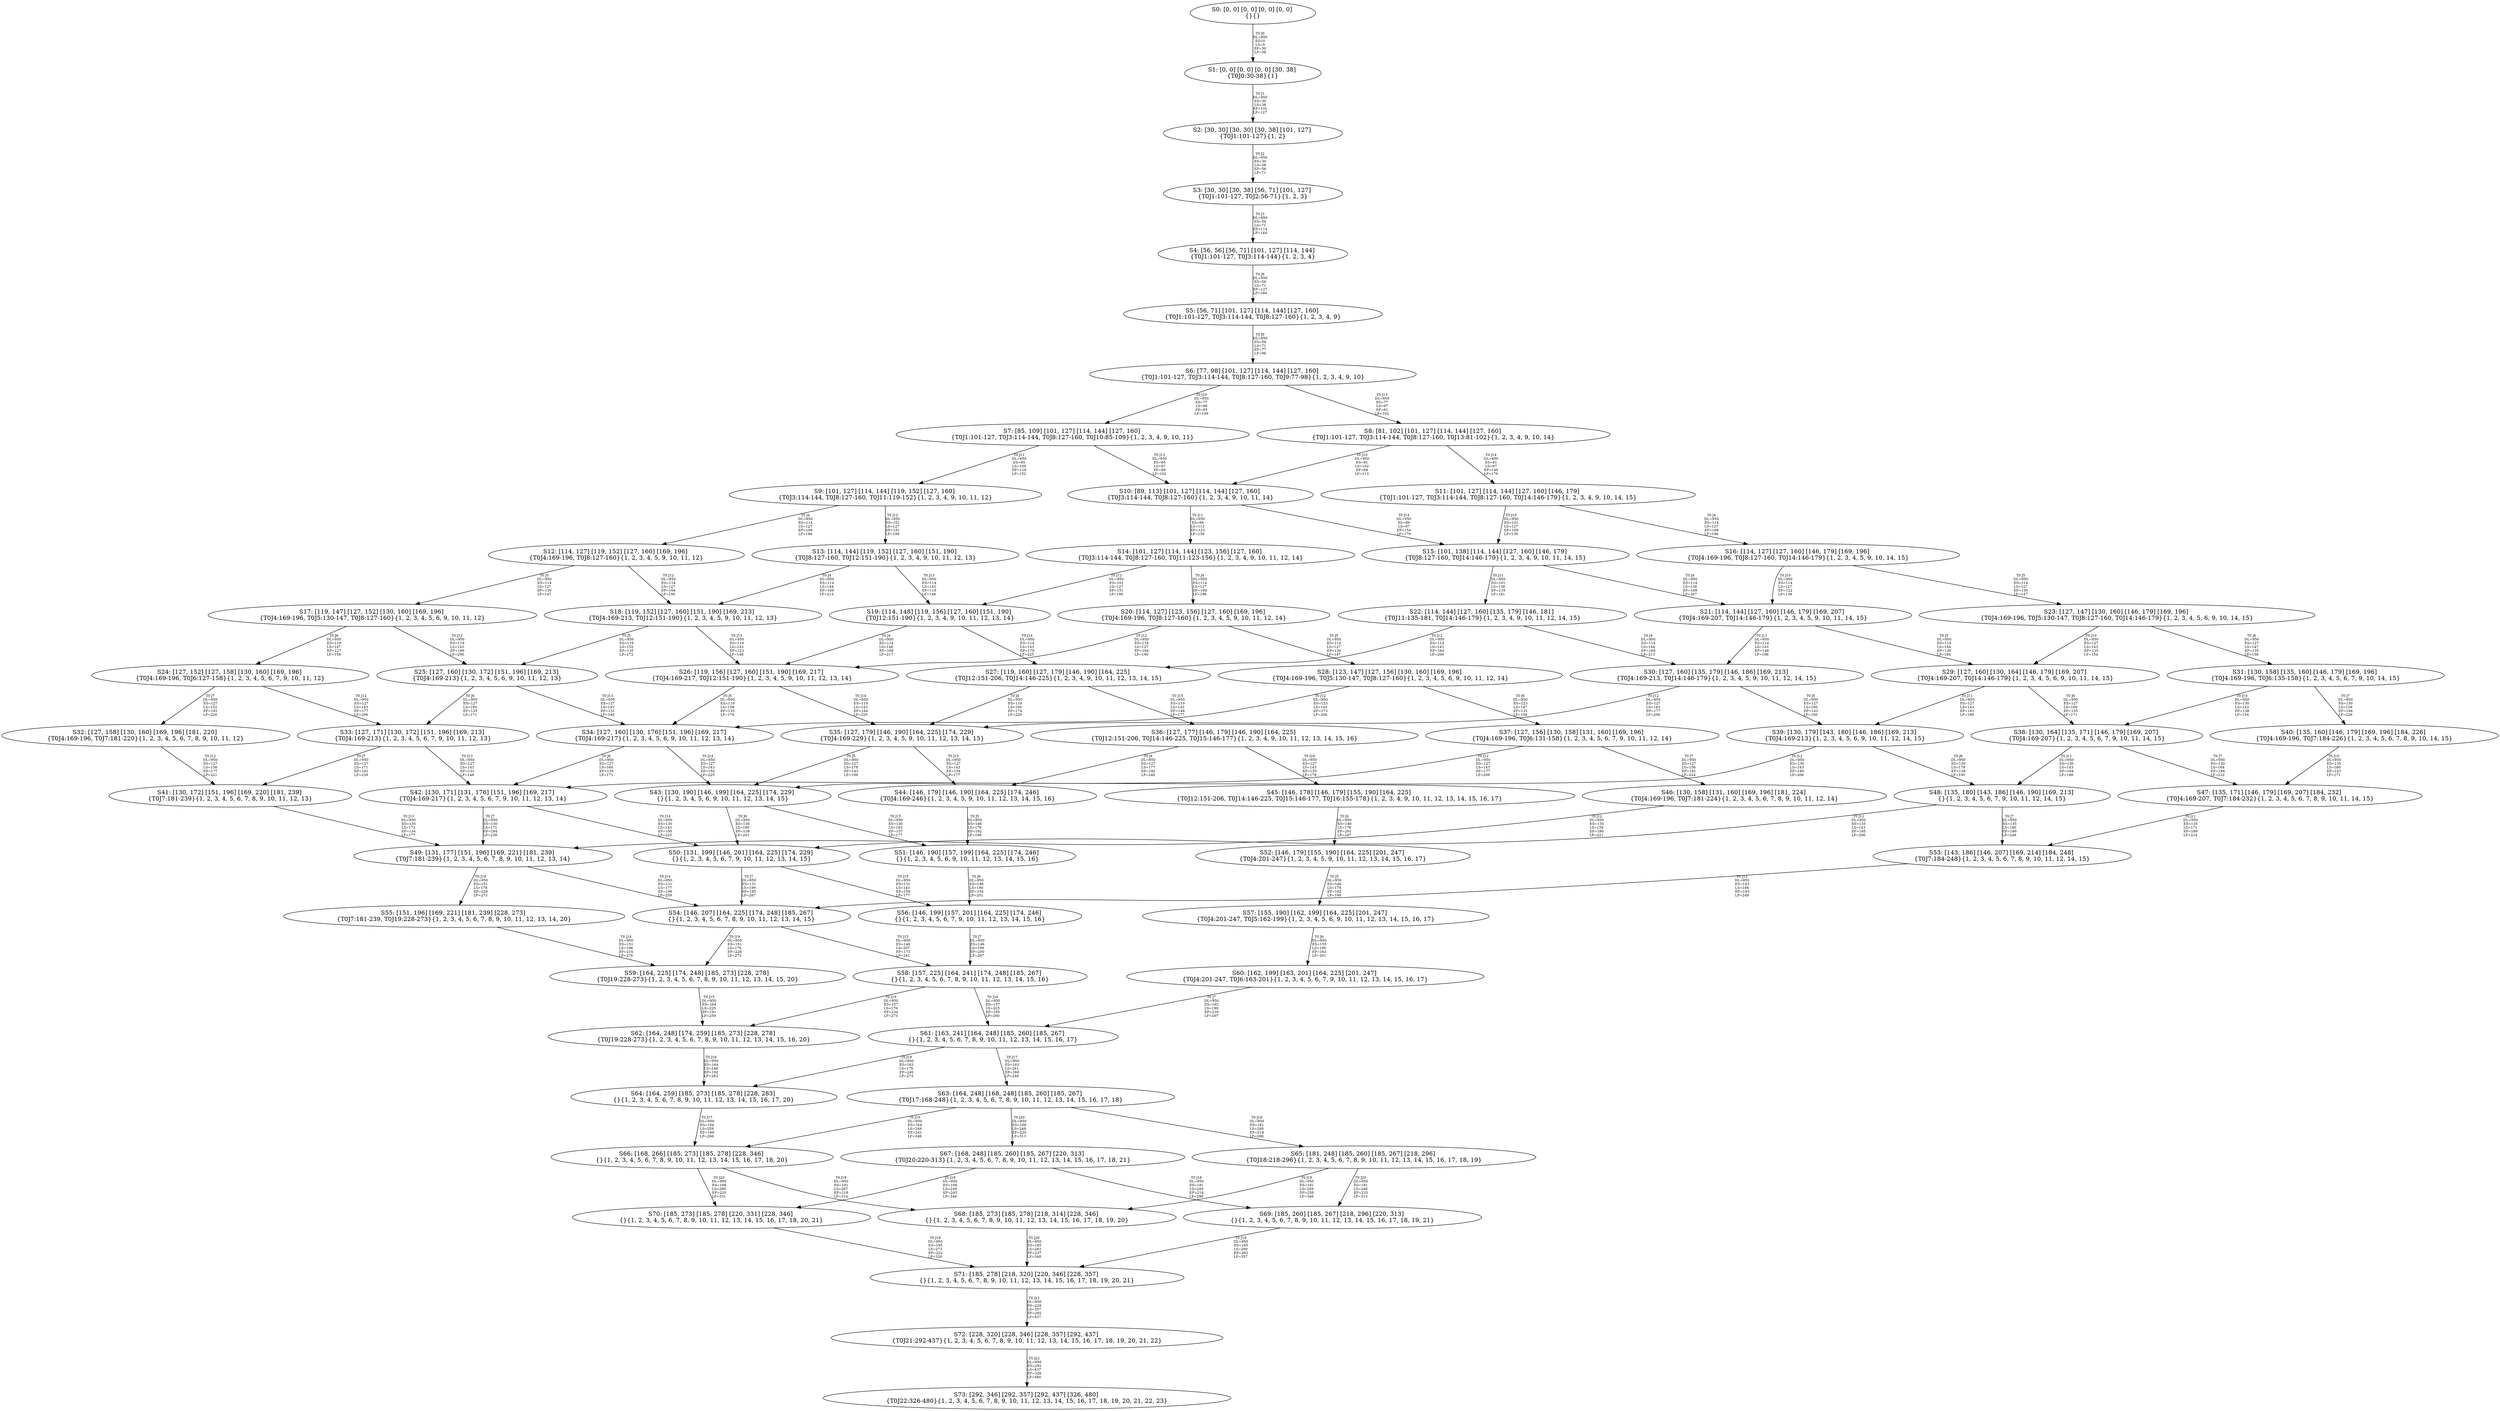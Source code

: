 digraph {
	S0[label="S0: [0, 0] [0, 0] [0, 0] [0, 0] \n{}{}"];
	S1[label="S1: [0, 0] [0, 0] [0, 0] [30, 38] \n{T0J0:30-38}{1}"];
	S2[label="S2: [30, 30] [30, 30] [30, 38] [101, 127] \n{T0J1:101-127}{1, 2}"];
	S3[label="S3: [30, 30] [30, 38] [56, 71] [101, 127] \n{T0J1:101-127, T0J2:56-71}{1, 2, 3}"];
	S4[label="S4: [56, 56] [56, 71] [101, 127] [114, 144] \n{T0J1:101-127, T0J3:114-144}{1, 2, 3, 4}"];
	S5[label="S5: [56, 71] [101, 127] [114, 144] [127, 160] \n{T0J1:101-127, T0J3:114-144, T0J8:127-160}{1, 2, 3, 4, 9}"];
	S6[label="S6: [77, 98] [101, 127] [114, 144] [127, 160] \n{T0J1:101-127, T0J3:114-144, T0J8:127-160, T0J9:77-98}{1, 2, 3, 4, 9, 10}"];
	S7[label="S7: [85, 109] [101, 127] [114, 144] [127, 160] \n{T0J1:101-127, T0J3:114-144, T0J8:127-160, T0J10:85-109}{1, 2, 3, 4, 9, 10, 11}"];
	S8[label="S8: [81, 102] [101, 127] [114, 144] [127, 160] \n{T0J1:101-127, T0J3:114-144, T0J8:127-160, T0J13:81-102}{1, 2, 3, 4, 9, 10, 14}"];
	S9[label="S9: [101, 127] [114, 144] [119, 152] [127, 160] \n{T0J3:114-144, T0J8:127-160, T0J11:119-152}{1, 2, 3, 4, 9, 10, 11, 12}"];
	S10[label="S10: [89, 113] [101, 127] [114, 144] [127, 160] \n{T0J3:114-144, T0J8:127-160}{1, 2, 3, 4, 9, 10, 11, 14}"];
	S11[label="S11: [101, 127] [114, 144] [127, 160] [146, 179] \n{T0J1:101-127, T0J3:114-144, T0J8:127-160, T0J14:146-179}{1, 2, 3, 4, 9, 10, 14, 15}"];
	S12[label="S12: [114, 127] [119, 152] [127, 160] [169, 196] \n{T0J4:169-196, T0J8:127-160}{1, 2, 3, 4, 5, 9, 10, 11, 12}"];
	S13[label="S13: [114, 144] [119, 152] [127, 160] [151, 190] \n{T0J8:127-160, T0J12:151-190}{1, 2, 3, 4, 9, 10, 11, 12, 13}"];
	S14[label="S14: [101, 127] [114, 144] [123, 156] [127, 160] \n{T0J3:114-144, T0J8:127-160, T0J11:123-156}{1, 2, 3, 4, 9, 10, 11, 12, 14}"];
	S15[label="S15: [101, 138] [114, 144] [127, 160] [146, 179] \n{T0J8:127-160, T0J14:146-179}{1, 2, 3, 4, 9, 10, 11, 14, 15}"];
	S16[label="S16: [114, 127] [127, 160] [146, 179] [169, 196] \n{T0J4:169-196, T0J8:127-160, T0J14:146-179}{1, 2, 3, 4, 5, 9, 10, 14, 15}"];
	S17[label="S17: [119, 147] [127, 152] [130, 160] [169, 196] \n{T0J4:169-196, T0J5:130-147, T0J8:127-160}{1, 2, 3, 4, 5, 6, 9, 10, 11, 12}"];
	S18[label="S18: [119, 152] [127, 160] [151, 190] [169, 213] \n{T0J4:169-213, T0J12:151-190}{1, 2, 3, 4, 5, 9, 10, 11, 12, 13}"];
	S19[label="S19: [114, 148] [119, 156] [127, 160] [151, 190] \n{T0J12:151-190}{1, 2, 3, 4, 9, 10, 11, 12, 13, 14}"];
	S20[label="S20: [114, 127] [123, 156] [127, 160] [169, 196] \n{T0J4:169-196, T0J8:127-160}{1, 2, 3, 4, 5, 9, 10, 11, 12, 14}"];
	S21[label="S21: [114, 144] [127, 160] [146, 179] [169, 207] \n{T0J4:169-207, T0J14:146-179}{1, 2, 3, 4, 5, 9, 10, 11, 14, 15}"];
	S22[label="S22: [114, 144] [127, 160] [135, 179] [146, 181] \n{T0J11:135-181, T0J14:146-179}{1, 2, 3, 4, 9, 10, 11, 12, 14, 15}"];
	S23[label="S23: [127, 147] [130, 160] [146, 179] [169, 196] \n{T0J4:169-196, T0J5:130-147, T0J8:127-160, T0J14:146-179}{1, 2, 3, 4, 5, 6, 9, 10, 14, 15}"];
	S24[label="S24: [127, 152] [127, 158] [130, 160] [169, 196] \n{T0J4:169-196, T0J6:127-158}{1, 2, 3, 4, 5, 6, 7, 9, 10, 11, 12}"];
	S25[label="S25: [127, 160] [130, 172] [151, 196] [169, 213] \n{T0J4:169-213}{1, 2, 3, 4, 5, 6, 9, 10, 11, 12, 13}"];
	S26[label="S26: [119, 156] [127, 160] [151, 190] [169, 217] \n{T0J4:169-217, T0J12:151-190}{1, 2, 3, 4, 5, 9, 10, 11, 12, 13, 14}"];
	S27[label="S27: [119, 160] [127, 179] [146, 190] [164, 225] \n{T0J12:151-206, T0J14:146-225}{1, 2, 3, 4, 9, 10, 11, 12, 13, 14, 15}"];
	S28[label="S28: [123, 147] [127, 156] [130, 160] [169, 196] \n{T0J4:169-196, T0J5:130-147, T0J8:127-160}{1, 2, 3, 4, 5, 6, 9, 10, 11, 12, 14}"];
	S29[label="S29: [127, 160] [130, 164] [146, 179] [169, 207] \n{T0J4:169-207, T0J14:146-179}{1, 2, 3, 4, 5, 6, 9, 10, 11, 14, 15}"];
	S30[label="S30: [127, 160] [135, 179] [146, 186] [169, 213] \n{T0J4:169-213, T0J14:146-179}{1, 2, 3, 4, 5, 9, 10, 11, 12, 14, 15}"];
	S31[label="S31: [130, 158] [135, 160] [146, 179] [169, 196] \n{T0J4:169-196, T0J6:135-158}{1, 2, 3, 4, 5, 6, 7, 9, 10, 14, 15}"];
	S32[label="S32: [127, 158] [130, 160] [169, 196] [181, 220] \n{T0J4:169-196, T0J7:181-220}{1, 2, 3, 4, 5, 6, 7, 8, 9, 10, 11, 12}"];
	S33[label="S33: [127, 171] [130, 172] [151, 196] [169, 213] \n{T0J4:169-213}{1, 2, 3, 4, 5, 6, 7, 9, 10, 11, 12, 13}"];
	S34[label="S34: [127, 160] [130, 176] [151, 196] [169, 217] \n{T0J4:169-217}{1, 2, 3, 4, 5, 6, 9, 10, 11, 12, 13, 14}"];
	S35[label="S35: [127, 179] [146, 190] [164, 225] [174, 229] \n{T0J4:169-229}{1, 2, 3, 4, 5, 9, 10, 11, 12, 13, 14, 15}"];
	S36[label="S36: [127, 177] [146, 179] [146, 190] [164, 225] \n{T0J12:151-206, T0J14:146-225, T0J15:146-177}{1, 2, 3, 4, 9, 10, 11, 12, 13, 14, 15, 16}"];
	S37[label="S37: [127, 156] [130, 158] [131, 160] [169, 196] \n{T0J4:169-196, T0J6:131-158}{1, 2, 3, 4, 5, 6, 7, 9, 10, 11, 12, 14}"];
	S38[label="S38: [130, 164] [135, 171] [146, 179] [169, 207] \n{T0J4:169-207}{1, 2, 3, 4, 5, 6, 7, 9, 10, 11, 14, 15}"];
	S39[label="S39: [130, 179] [143, 180] [146, 186] [169, 213] \n{T0J4:169-213}{1, 2, 3, 4, 5, 6, 9, 10, 11, 12, 14, 15}"];
	S40[label="S40: [135, 160] [146, 179] [169, 196] [184, 226] \n{T0J4:169-196, T0J7:184-226}{1, 2, 3, 4, 5, 6, 7, 8, 9, 10, 14, 15}"];
	S41[label="S41: [130, 172] [151, 196] [169, 220] [181, 239] \n{T0J7:181-239}{1, 2, 3, 4, 5, 6, 7, 8, 9, 10, 11, 12, 13}"];
	S42[label="S42: [130, 171] [131, 176] [151, 196] [169, 217] \n{T0J4:169-217}{1, 2, 3, 4, 5, 6, 7, 9, 10, 11, 12, 13, 14}"];
	S43[label="S43: [130, 190] [146, 199] [164, 225] [174, 229] \n{}{1, 2, 3, 4, 5, 6, 9, 10, 11, 12, 13, 14, 15}"];
	S44[label="S44: [146, 179] [146, 190] [164, 225] [174, 246] \n{T0J4:169-246}{1, 2, 3, 4, 5, 9, 10, 11, 12, 13, 14, 15, 16}"];
	S45[label="S45: [146, 178] [146, 179] [155, 190] [164, 225] \n{T0J12:151-206, T0J14:146-225, T0J15:146-177, T0J16:155-178}{1, 2, 3, 4, 9, 10, 11, 12, 13, 14, 15, 16, 17}"];
	S46[label="S46: [130, 158] [131, 160] [169, 196] [181, 224] \n{T0J4:169-196, T0J7:181-224}{1, 2, 3, 4, 5, 6, 7, 8, 9, 10, 11, 12, 14}"];
	S47[label="S47: [135, 171] [146, 179] [169, 207] [184, 232] \n{T0J4:169-207, T0J7:184-232}{1, 2, 3, 4, 5, 6, 7, 8, 9, 10, 11, 14, 15}"];
	S48[label="S48: [135, 180] [143, 186] [146, 190] [169, 213] \n{}{1, 2, 3, 4, 5, 6, 7, 9, 10, 11, 12, 14, 15}"];
	S49[label="S49: [131, 177] [151, 196] [169, 221] [181, 239] \n{T0J7:181-239}{1, 2, 3, 4, 5, 6, 7, 8, 9, 10, 11, 12, 13, 14}"];
	S50[label="S50: [131, 199] [146, 201] [164, 225] [174, 229] \n{}{1, 2, 3, 4, 5, 6, 7, 9, 10, 11, 12, 13, 14, 15}"];
	S51[label="S51: [146, 190] [157, 199] [164, 225] [174, 246] \n{}{1, 2, 3, 4, 5, 6, 9, 10, 11, 12, 13, 14, 15, 16}"];
	S52[label="S52: [146, 179] [155, 190] [164, 225] [201, 247] \n{T0J4:201-247}{1, 2, 3, 4, 5, 9, 10, 11, 12, 13, 14, 15, 16, 17}"];
	S53[label="S53: [143, 186] [146, 207] [169, 214] [184, 248] \n{T0J7:184-248}{1, 2, 3, 4, 5, 6, 7, 8, 9, 10, 11, 12, 14, 15}"];
	S54[label="S54: [146, 207] [164, 225] [174, 248] [185, 267] \n{}{1, 2, 3, 4, 5, 6, 7, 8, 9, 10, 11, 12, 13, 14, 15}"];
	S55[label="S55: [151, 196] [169, 221] [181, 239] [228, 273] \n{T0J7:181-239, T0J19:228-273}{1, 2, 3, 4, 5, 6, 7, 8, 9, 10, 11, 12, 13, 14, 20}"];
	S56[label="S56: [146, 199] [157, 201] [164, 225] [174, 246] \n{}{1, 2, 3, 4, 5, 6, 7, 9, 10, 11, 12, 13, 14, 15, 16}"];
	S57[label="S57: [155, 190] [162, 199] [164, 225] [201, 247] \n{T0J4:201-247, T0J5:162-199}{1, 2, 3, 4, 5, 6, 9, 10, 11, 12, 13, 14, 15, 16, 17}"];
	S58[label="S58: [157, 225] [164, 241] [174, 248] [185, 267] \n{}{1, 2, 3, 4, 5, 6, 7, 8, 9, 10, 11, 12, 13, 14, 15, 16}"];
	S59[label="S59: [164, 225] [174, 248] [185, 273] [228, 278] \n{T0J19:228-273}{1, 2, 3, 4, 5, 6, 7, 8, 9, 10, 11, 12, 13, 14, 15, 20}"];
	S60[label="S60: [162, 199] [163, 201] [164, 225] [201, 247] \n{T0J4:201-247, T0J6:163-201}{1, 2, 3, 4, 5, 6, 7, 9, 10, 11, 12, 13, 14, 15, 16, 17}"];
	S61[label="S61: [163, 241] [164, 248] [185, 260] [185, 267] \n{}{1, 2, 3, 4, 5, 6, 7, 8, 9, 10, 11, 12, 13, 14, 15, 16, 17}"];
	S62[label="S62: [164, 248] [174, 259] [185, 273] [228, 278] \n{T0J19:228-273}{1, 2, 3, 4, 5, 6, 7, 8, 9, 10, 11, 12, 13, 14, 15, 16, 20}"];
	S63[label="S63: [164, 248] [168, 248] [185, 260] [185, 267] \n{T0J17:168-248}{1, 2, 3, 4, 5, 6, 7, 8, 9, 10, 11, 12, 13, 14, 15, 16, 17, 18}"];
	S64[label="S64: [164, 259] [185, 273] [185, 278] [228, 283] \n{}{1, 2, 3, 4, 5, 6, 7, 8, 9, 10, 11, 12, 13, 14, 15, 16, 17, 20}"];
	S65[label="S65: [181, 248] [185, 260] [185, 267] [218, 296] \n{T0J18:218-296}{1, 2, 3, 4, 5, 6, 7, 8, 9, 10, 11, 12, 13, 14, 15, 16, 17, 18, 19}"];
	S66[label="S66: [168, 266] [185, 273] [185, 278] [228, 346] \n{}{1, 2, 3, 4, 5, 6, 7, 8, 9, 10, 11, 12, 13, 14, 15, 16, 17, 18, 20}"];
	S67[label="S67: [168, 248] [185, 260] [185, 267] [220, 313] \n{T0J20:220-313}{1, 2, 3, 4, 5, 6, 7, 8, 9, 10, 11, 12, 13, 14, 15, 16, 17, 18, 21}"];
	S68[label="S68: [185, 273] [185, 278] [218, 314] [228, 346] \n{}{1, 2, 3, 4, 5, 6, 7, 8, 9, 10, 11, 12, 13, 14, 15, 16, 17, 18, 19, 20}"];
	S69[label="S69: [185, 260] [185, 267] [218, 296] [220, 313] \n{}{1, 2, 3, 4, 5, 6, 7, 8, 9, 10, 11, 12, 13, 14, 15, 16, 17, 18, 19, 21}"];
	S70[label="S70: [185, 273] [185, 278] [220, 331] [228, 346] \n{}{1, 2, 3, 4, 5, 6, 7, 8, 9, 10, 11, 12, 13, 14, 15, 16, 17, 18, 20, 21}"];
	S71[label="S71: [185, 278] [218, 320] [220, 346] [228, 357] \n{}{1, 2, 3, 4, 5, 6, 7, 8, 9, 10, 11, 12, 13, 14, 15, 16, 17, 18, 19, 20, 21}"];
	S72[label="S72: [228, 320] [228, 346] [228, 357] [292, 437] \n{T0J21:292-437}{1, 2, 3, 4, 5, 6, 7, 8, 9, 10, 11, 12, 13, 14, 15, 16, 17, 18, 19, 20, 21, 22}"];
	S73[label="S73: [292, 346] [292, 357] [292, 437] [326, 480] \n{T0J22:326-480}{1, 2, 3, 4, 5, 6, 7, 8, 9, 10, 11, 12, 13, 14, 15, 16, 17, 18, 19, 20, 21, 22, 23}"];
	S0 -> S1[label="T0 J0\nDL=950\nES=0\nLS=0\nEF=30\nLF=38",fontsize=8];
	S1 -> S2[label="T0 J1\nDL=950\nES=30\nLS=38\nEF=101\nLF=127",fontsize=8];
	S2 -> S3[label="T0 J2\nDL=950\nES=30\nLS=38\nEF=56\nLF=71",fontsize=8];
	S3 -> S4[label="T0 J3\nDL=950\nES=56\nLS=71\nEF=114\nLF=144",fontsize=8];
	S4 -> S5[label="T0 J8\nDL=950\nES=56\nLS=71\nEF=127\nLF=160",fontsize=8];
	S5 -> S6[label="T0 J9\nDL=950\nES=56\nLS=71\nEF=77\nLF=98",fontsize=8];
	S6 -> S7[label="T0 J10\nDL=950\nES=77\nLS=98\nEF=85\nLF=109",fontsize=8];
	S6 -> S8[label="T0 J13\nDL=950\nES=77\nLS=97\nEF=81\nLF=102",fontsize=8];
	S7 -> S9[label="T0 J11\nDL=950\nES=85\nLS=109\nEF=119\nLF=152",fontsize=8];
	S7 -> S10[label="T0 J13\nDL=950\nES=85\nLS=97\nEF=89\nLF=102",fontsize=8];
	S8 -> S10[label="T0 J10\nDL=950\nES=81\nLS=102\nEF=89\nLF=113",fontsize=8];
	S8 -> S11[label="T0 J14\nDL=950\nES=81\nLS=97\nEF=146\nLF=179",fontsize=8];
	S9 -> S12[label="T0 J4\nDL=950\nES=114\nLS=127\nEF=169\nLF=196",fontsize=8];
	S9 -> S13[label="T0 J12\nDL=950\nES=101\nLS=127\nEF=151\nLF=190",fontsize=8];
	S10 -> S14[label="T0 J11\nDL=950\nES=89\nLS=113\nEF=123\nLF=156",fontsize=8];
	S10 -> S15[label="T0 J14\nDL=950\nES=89\nLS=97\nEF=154\nLF=179",fontsize=8];
	S11 -> S16[label="T0 J4\nDL=950\nES=114\nLS=127\nEF=169\nLF=196",fontsize=8];
	S11 -> S15[label="T0 J10\nDL=950\nES=101\nLS=127\nEF=109\nLF=138",fontsize=8];
	S12 -> S17[label="T0 J5\nDL=950\nES=114\nLS=127\nEF=130\nLF=147",fontsize=8];
	S12 -> S18[label="T0 J12\nDL=950\nES=114\nLS=127\nEF=164\nLF=190",fontsize=8];
	S13 -> S18[label="T0 J4\nDL=950\nES=114\nLS=144\nEF=169\nLF=213",fontsize=8];
	S13 -> S19[label="T0 J13\nDL=950\nES=114\nLS=143\nEF=118\nLF=148",fontsize=8];
	S14 -> S20[label="T0 J4\nDL=950\nES=114\nLS=127\nEF=169\nLF=196",fontsize=8];
	S14 -> S19[label="T0 J12\nDL=950\nES=101\nLS=127\nEF=151\nLF=190",fontsize=8];
	S15 -> S21[label="T0 J4\nDL=950\nES=114\nLS=138\nEF=169\nLF=207",fontsize=8];
	S15 -> S22[label="T0 J11\nDL=950\nES=101\nLS=138\nEF=135\nLF=181",fontsize=8];
	S16 -> S23[label="T0 J5\nDL=950\nES=114\nLS=127\nEF=130\nLF=147",fontsize=8];
	S16 -> S21[label="T0 J10\nDL=950\nES=114\nLS=127\nEF=122\nLF=138",fontsize=8];
	S17 -> S24[label="T0 J6\nDL=950\nES=119\nLS=147\nEF=127\nLF=158",fontsize=8];
	S17 -> S25[label="T0 J12\nDL=950\nES=119\nLS=143\nEF=169\nLF=206",fontsize=8];
	S18 -> S25[label="T0 J5\nDL=950\nES=119\nLS=152\nEF=135\nLF=172",fontsize=8];
	S18 -> S26[label="T0 J13\nDL=950\nES=119\nLS=143\nEF=123\nLF=148",fontsize=8];
	S19 -> S26[label="T0 J4\nDL=950\nES=114\nLS=148\nEF=169\nLF=217",fontsize=8];
	S19 -> S27[label="T0 J14\nDL=950\nES=114\nLS=143\nEF=179\nLF=225",fontsize=8];
	S20 -> S28[label="T0 J5\nDL=950\nES=114\nLS=127\nEF=130\nLF=147",fontsize=8];
	S20 -> S26[label="T0 J12\nDL=950\nES=114\nLS=127\nEF=164\nLF=190",fontsize=8];
	S21 -> S29[label="T0 J5\nDL=950\nES=114\nLS=144\nEF=130\nLF=164",fontsize=8];
	S21 -> S30[label="T0 J11\nDL=950\nES=114\nLS=143\nEF=148\nLF=186",fontsize=8];
	S22 -> S30[label="T0 J4\nDL=950\nES=114\nLS=144\nEF=169\nLF=213",fontsize=8];
	S22 -> S27[label="T0 J12\nDL=950\nES=114\nLS=143\nEF=164\nLF=206",fontsize=8];
	S23 -> S31[label="T0 J6\nDL=950\nES=127\nLS=147\nEF=135\nLF=158",fontsize=8];
	S23 -> S29[label="T0 J10\nDL=950\nES=127\nLS=143\nEF=135\nLF=154",fontsize=8];
	S24 -> S32[label="T0 J7\nDL=950\nES=127\nLS=152\nEF=181\nLF=220",fontsize=8];
	S24 -> S33[label="T0 J12\nDL=950\nES=127\nLS=143\nEF=177\nLF=206",fontsize=8];
	S25 -> S33[label="T0 J6\nDL=950\nES=127\nLS=160\nEF=135\nLF=171",fontsize=8];
	S25 -> S34[label="T0 J13\nDL=950\nES=127\nLS=143\nEF=131\nLF=148",fontsize=8];
	S26 -> S34[label="T0 J5\nDL=950\nES=119\nLS=156\nEF=135\nLF=176",fontsize=8];
	S26 -> S35[label="T0 J14\nDL=950\nES=119\nLS=143\nEF=184\nLF=225",fontsize=8];
	S27 -> S35[label="T0 J4\nDL=950\nES=119\nLS=160\nEF=174\nLF=229",fontsize=8];
	S27 -> S36[label="T0 J15\nDL=950\nES=119\nLS=143\nEF=146\nLF=177",fontsize=8];
	S28 -> S37[label="T0 J6\nDL=950\nES=123\nLS=147\nEF=131\nLF=158",fontsize=8];
	S28 -> S34[label="T0 J12\nDL=950\nES=123\nLS=143\nEF=173\nLF=206",fontsize=8];
	S29 -> S38[label="T0 J6\nDL=950\nES=127\nLS=160\nEF=135\nLF=171",fontsize=8];
	S29 -> S39[label="T0 J11\nDL=950\nES=127\nLS=143\nEF=161\nLF=186",fontsize=8];
	S30 -> S39[label="T0 J5\nDL=950\nES=127\nLS=160\nEF=143\nLF=180",fontsize=8];
	S30 -> S35[label="T0 J12\nDL=950\nES=127\nLS=143\nEF=177\nLF=206",fontsize=8];
	S31 -> S40[label="T0 J7\nDL=950\nES=130\nLS=158\nEF=184\nLF=226",fontsize=8];
	S31 -> S38[label="T0 J10\nDL=950\nES=130\nLS=143\nEF=138\nLF=154",fontsize=8];
	S32 -> S41[label="T0 J12\nDL=950\nES=127\nLS=158\nEF=177\nLF=221",fontsize=8];
	S33 -> S41[label="T0 J7\nDL=950\nES=127\nLS=171\nEF=181\nLF=239",fontsize=8];
	S33 -> S42[label="T0 J13\nDL=950\nES=127\nLS=143\nEF=131\nLF=148",fontsize=8];
	S34 -> S42[label="T0 J6\nDL=950\nES=127\nLS=160\nEF=135\nLF=171",fontsize=8];
	S34 -> S43[label="T0 J14\nDL=950\nES=127\nLS=143\nEF=192\nLF=225",fontsize=8];
	S35 -> S43[label="T0 J5\nDL=950\nES=127\nLS=179\nEF=143\nLF=199",fontsize=8];
	S35 -> S44[label="T0 J15\nDL=950\nES=127\nLS=143\nEF=154\nLF=177",fontsize=8];
	S36 -> S44[label="T0 J4\nDL=950\nES=127\nLS=177\nEF=182\nLF=246",fontsize=8];
	S36 -> S45[label="T0 J16\nDL=950\nES=127\nLS=143\nEF=155\nLF=178",fontsize=8];
	S37 -> S46[label="T0 J7\nDL=950\nES=127\nLS=156\nEF=181\nLF=224",fontsize=8];
	S37 -> S42[label="T0 J12\nDL=950\nES=127\nLS=143\nEF=177\nLF=206",fontsize=8];
	S38 -> S47[label="T0 J7\nDL=950\nES=130\nLS=164\nEF=184\nLF=232",fontsize=8];
	S38 -> S48[label="T0 J11\nDL=950\nES=130\nLS=143\nEF=164\nLF=186",fontsize=8];
	S39 -> S48[label="T0 J6\nDL=950\nES=130\nLS=179\nEF=138\nLF=190",fontsize=8];
	S39 -> S43[label="T0 J12\nDL=950\nES=130\nLS=143\nEF=180\nLF=206",fontsize=8];
	S40 -> S47[label="T0 J10\nDL=950\nES=135\nLS=160\nEF=143\nLF=171",fontsize=8];
	S41 -> S49[label="T0 J13\nDL=950\nES=130\nLS=172\nEF=134\nLF=177",fontsize=8];
	S42 -> S49[label="T0 J7\nDL=950\nES=130\nLS=171\nEF=184\nLF=239",fontsize=8];
	S42 -> S50[label="T0 J14\nDL=950\nES=130\nLS=143\nEF=195\nLF=225",fontsize=8];
	S43 -> S50[label="T0 J6\nDL=950\nES=130\nLS=190\nEF=138\nLF=201",fontsize=8];
	S43 -> S51[label="T0 J15\nDL=950\nES=130\nLS=143\nEF=157\nLF=177",fontsize=8];
	S44 -> S51[label="T0 J5\nDL=950\nES=146\nLS=179\nEF=162\nLF=199",fontsize=8];
	S45 -> S52[label="T0 J4\nDL=950\nES=146\nLS=178\nEF=201\nLF=247",fontsize=8];
	S46 -> S49[label="T0 J12\nDL=950\nES=130\nLS=158\nEF=180\nLF=221",fontsize=8];
	S47 -> S53[label="T0 J11\nDL=950\nES=135\nLS=171\nEF=169\nLF=214",fontsize=8];
	S48 -> S53[label="T0 J7\nDL=950\nES=135\nLS=180\nEF=189\nLF=248",fontsize=8];
	S48 -> S50[label="T0 J12\nDL=950\nES=135\nLS=143\nEF=185\nLF=206",fontsize=8];
	S49 -> S54[label="T0 J14\nDL=950\nES=131\nLS=177\nEF=196\nLF=259",fontsize=8];
	S49 -> S55[label="T0 J19\nDL=950\nES=151\nLS=176\nEF=228\nLF=273",fontsize=8];
	S50 -> S54[label="T0 J7\nDL=950\nES=131\nLS=199\nEF=185\nLF=267",fontsize=8];
	S50 -> S56[label="T0 J15\nDL=950\nES=131\nLS=143\nEF=158\nLF=177",fontsize=8];
	S51 -> S56[label="T0 J6\nDL=950\nES=146\nLS=190\nEF=154\nLF=201",fontsize=8];
	S52 -> S57[label="T0 J5\nDL=950\nES=146\nLS=179\nEF=162\nLF=199",fontsize=8];
	S53 -> S54[label="T0 J12\nDL=950\nES=143\nLS=186\nEF=193\nLF=249",fontsize=8];
	S54 -> S58[label="T0 J15\nDL=950\nES=146\nLS=207\nEF=173\nLF=241",fontsize=8];
	S54 -> S59[label="T0 J19\nDL=950\nES=151\nLS=176\nEF=228\nLF=273",fontsize=8];
	S55 -> S59[label="T0 J14\nDL=950\nES=151\nLS=196\nEF=216\nLF=278",fontsize=8];
	S56 -> S58[label="T0 J7\nDL=950\nES=146\nLS=199\nEF=200\nLF=267",fontsize=8];
	S57 -> S60[label="T0 J6\nDL=950\nES=155\nLS=190\nEF=163\nLF=201",fontsize=8];
	S58 -> S61[label="T0 J16\nDL=950\nES=157\nLS=225\nEF=185\nLF=260",fontsize=8];
	S58 -> S62[label="T0 J19\nDL=950\nES=157\nLS=176\nEF=234\nLF=273",fontsize=8];
	S59 -> S62[label="T0 J15\nDL=950\nES=164\nLS=225\nEF=191\nLF=259",fontsize=8];
	S60 -> S61[label="T0 J7\nDL=950\nES=162\nLS=199\nEF=216\nLF=267",fontsize=8];
	S61 -> S63[label="T0 J17\nDL=950\nES=163\nLS=241\nEF=168\nLF=248",fontsize=8];
	S61 -> S64[label="T0 J19\nDL=950\nES=163\nLS=176\nEF=240\nLF=273",fontsize=8];
	S62 -> S64[label="T0 J16\nDL=950\nES=164\nLS=248\nEF=192\nLF=283",fontsize=8];
	S63 -> S65[label="T0 J18\nDL=950\nES=181\nLS=249\nEF=218\nLF=296",fontsize=8];
	S63 -> S66[label="T0 J19\nDL=950\nES=164\nLS=249\nEF=241\nLF=346",fontsize=8];
	S63 -> S67[label="T0 J20\nDL=950\nES=168\nLS=248\nEF=220\nLF=313",fontsize=8];
	S64 -> S66[label="T0 J17\nDL=950\nES=164\nLS=259\nEF=169\nLF=266",fontsize=8];
	S65 -> S68[label="T0 J19\nDL=950\nES=181\nLS=249\nEF=258\nLF=346",fontsize=8];
	S65 -> S69[label="T0 J20\nDL=950\nES=181\nLS=248\nEF=233\nLF=313",fontsize=8];
	S66 -> S68[label="T0 J18\nDL=950\nES=181\nLS=267\nEF=218\nLF=314",fontsize=8];
	S66 -> S70[label="T0 J20\nDL=950\nES=168\nLS=266\nEF=220\nLF=331",fontsize=8];
	S67 -> S69[label="T0 J18\nDL=950\nES=181\nLS=249\nEF=218\nLF=296",fontsize=8];
	S67 -> S70[label="T0 J19\nDL=950\nES=168\nLS=249\nEF=245\nLF=346",fontsize=8];
	S68 -> S71[label="T0 J20\nDL=950\nES=185\nLS=283\nEF=237\nLF=348",fontsize=8];
	S69 -> S71[label="T0 J19\nDL=950\nES=185\nLS=260\nEF=262\nLF=357",fontsize=8];
	S70 -> S71[label="T0 J18\nDL=950\nES=185\nLS=273\nEF=222\nLF=320",fontsize=8];
	S71 -> S72[label="T0 J21\nDL=950\nES=228\nLS=357\nEF=292\nLF=437",fontsize=8];
	S72 -> S73[label="T0 J22\nDL=950\nES=292\nLS=437\nEF=326\nLF=480",fontsize=8];
}
